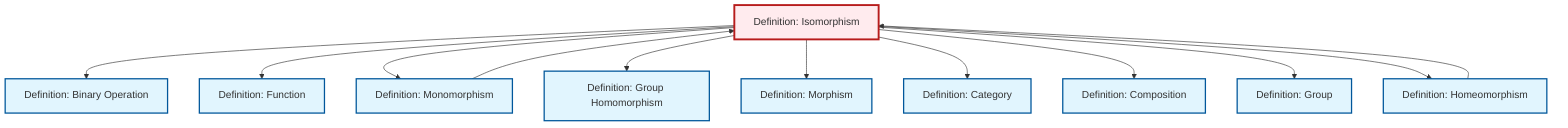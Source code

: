 graph TD
    classDef definition fill:#e1f5fe,stroke:#01579b,stroke-width:2px
    classDef theorem fill:#f3e5f5,stroke:#4a148c,stroke-width:2px
    classDef axiom fill:#fff3e0,stroke:#e65100,stroke-width:2px
    classDef example fill:#e8f5e9,stroke:#1b5e20,stroke-width:2px
    classDef current fill:#ffebee,stroke:#b71c1c,stroke-width:3px
    def-isomorphism["Definition: Isomorphism"]:::definition
    def-homeomorphism["Definition: Homeomorphism"]:::definition
    def-function["Definition: Function"]:::definition
    def-monomorphism["Definition: Monomorphism"]:::definition
    def-category["Definition: Category"]:::definition
    def-morphism["Definition: Morphism"]:::definition
    def-homomorphism["Definition: Group Homomorphism"]:::definition
    def-composition["Definition: Composition"]:::definition
    def-group["Definition: Group"]:::definition
    def-binary-operation["Definition: Binary Operation"]:::definition
    def-isomorphism --> def-binary-operation
    def-isomorphism --> def-function
    def-isomorphism --> def-monomorphism
    def-isomorphism --> def-homomorphism
    def-isomorphism --> def-morphism
    def-isomorphism --> def-category
    def-isomorphism --> def-composition
    def-homeomorphism --> def-isomorphism
    def-monomorphism --> def-isomorphism
    def-isomorphism --> def-group
    def-isomorphism --> def-homeomorphism
    class def-isomorphism current